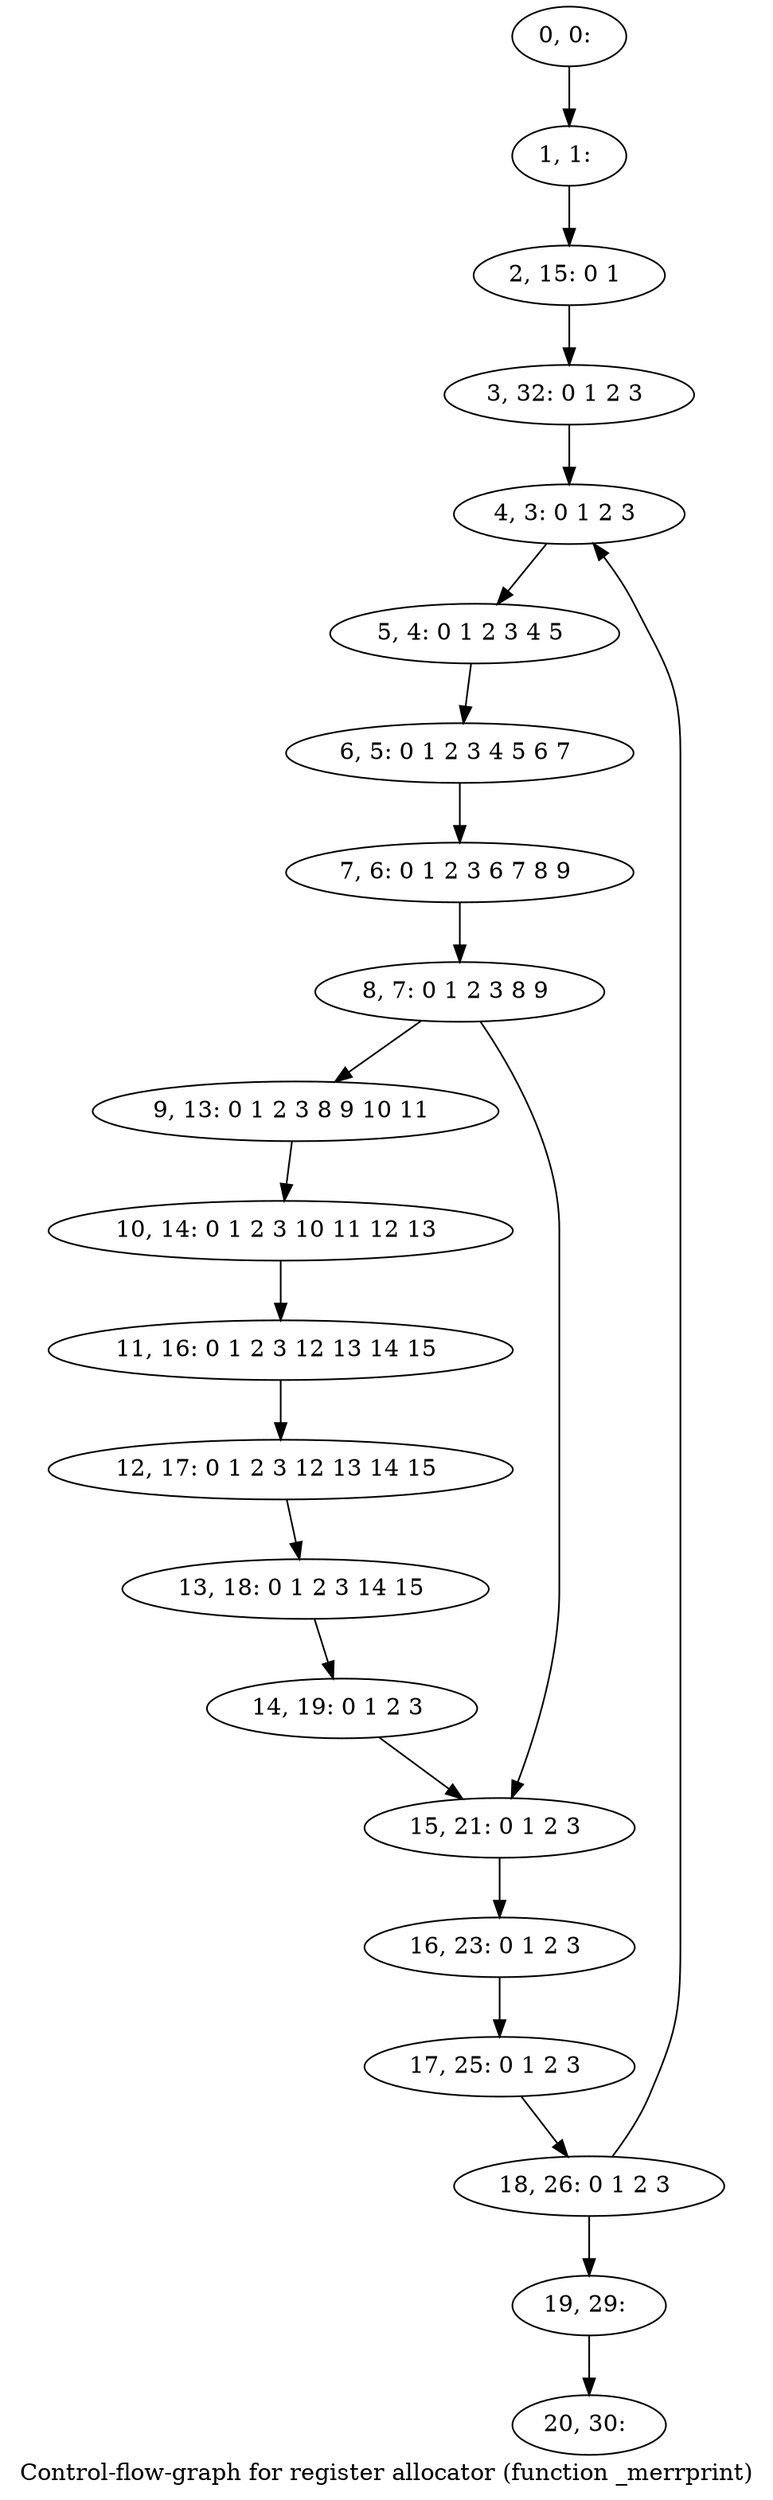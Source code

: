 digraph G {
graph [label="Control-flow-graph for register allocator (function _merrprint)"]
0[label="0, 0: "];
1[label="1, 1: "];
2[label="2, 15: 0 1 "];
3[label="3, 32: 0 1 2 3 "];
4[label="4, 3: 0 1 2 3 "];
5[label="5, 4: 0 1 2 3 4 5 "];
6[label="6, 5: 0 1 2 3 4 5 6 7 "];
7[label="7, 6: 0 1 2 3 6 7 8 9 "];
8[label="8, 7: 0 1 2 3 8 9 "];
9[label="9, 13: 0 1 2 3 8 9 10 11 "];
10[label="10, 14: 0 1 2 3 10 11 12 13 "];
11[label="11, 16: 0 1 2 3 12 13 14 15 "];
12[label="12, 17: 0 1 2 3 12 13 14 15 "];
13[label="13, 18: 0 1 2 3 14 15 "];
14[label="14, 19: 0 1 2 3 "];
15[label="15, 21: 0 1 2 3 "];
16[label="16, 23: 0 1 2 3 "];
17[label="17, 25: 0 1 2 3 "];
18[label="18, 26: 0 1 2 3 "];
19[label="19, 29: "];
20[label="20, 30: "];
0->1 ;
1->2 ;
2->3 ;
3->4 ;
4->5 ;
5->6 ;
6->7 ;
7->8 ;
8->9 ;
8->15 ;
9->10 ;
10->11 ;
11->12 ;
12->13 ;
13->14 ;
14->15 ;
15->16 ;
16->17 ;
17->18 ;
18->19 ;
18->4 ;
19->20 ;
}

